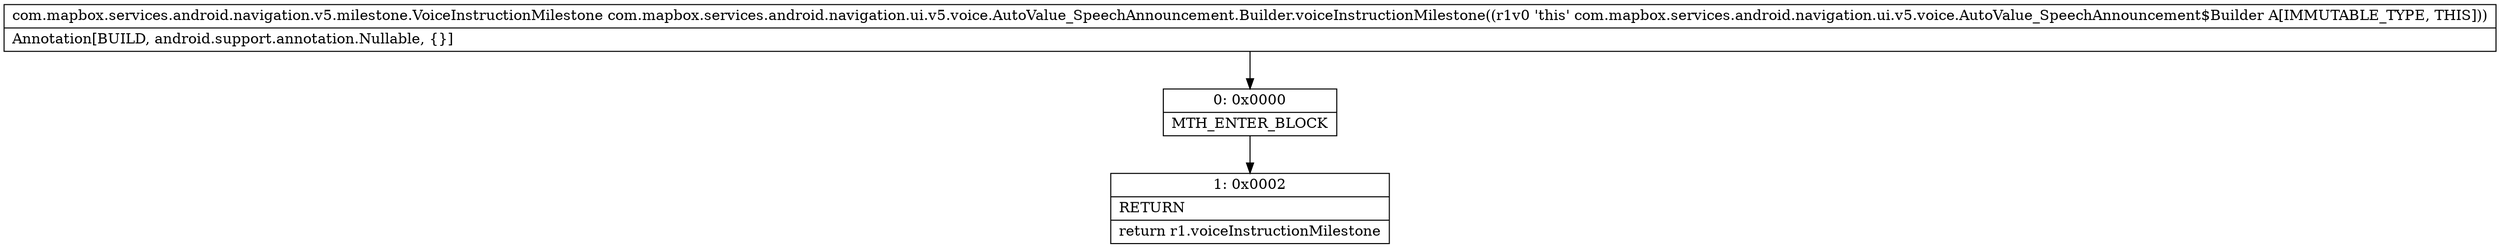 digraph "CFG forcom.mapbox.services.android.navigation.ui.v5.voice.AutoValue_SpeechAnnouncement.Builder.voiceInstructionMilestone()Lcom\/mapbox\/services\/android\/navigation\/v5\/milestone\/VoiceInstructionMilestone;" {
Node_0 [shape=record,label="{0\:\ 0x0000|MTH_ENTER_BLOCK\l}"];
Node_1 [shape=record,label="{1\:\ 0x0002|RETURN\l|return r1.voiceInstructionMilestone\l}"];
MethodNode[shape=record,label="{com.mapbox.services.android.navigation.v5.milestone.VoiceInstructionMilestone com.mapbox.services.android.navigation.ui.v5.voice.AutoValue_SpeechAnnouncement.Builder.voiceInstructionMilestone((r1v0 'this' com.mapbox.services.android.navigation.ui.v5.voice.AutoValue_SpeechAnnouncement$Builder A[IMMUTABLE_TYPE, THIS]))  | Annotation[BUILD, android.support.annotation.Nullable, \{\}]\l}"];
MethodNode -> Node_0;
Node_0 -> Node_1;
}

